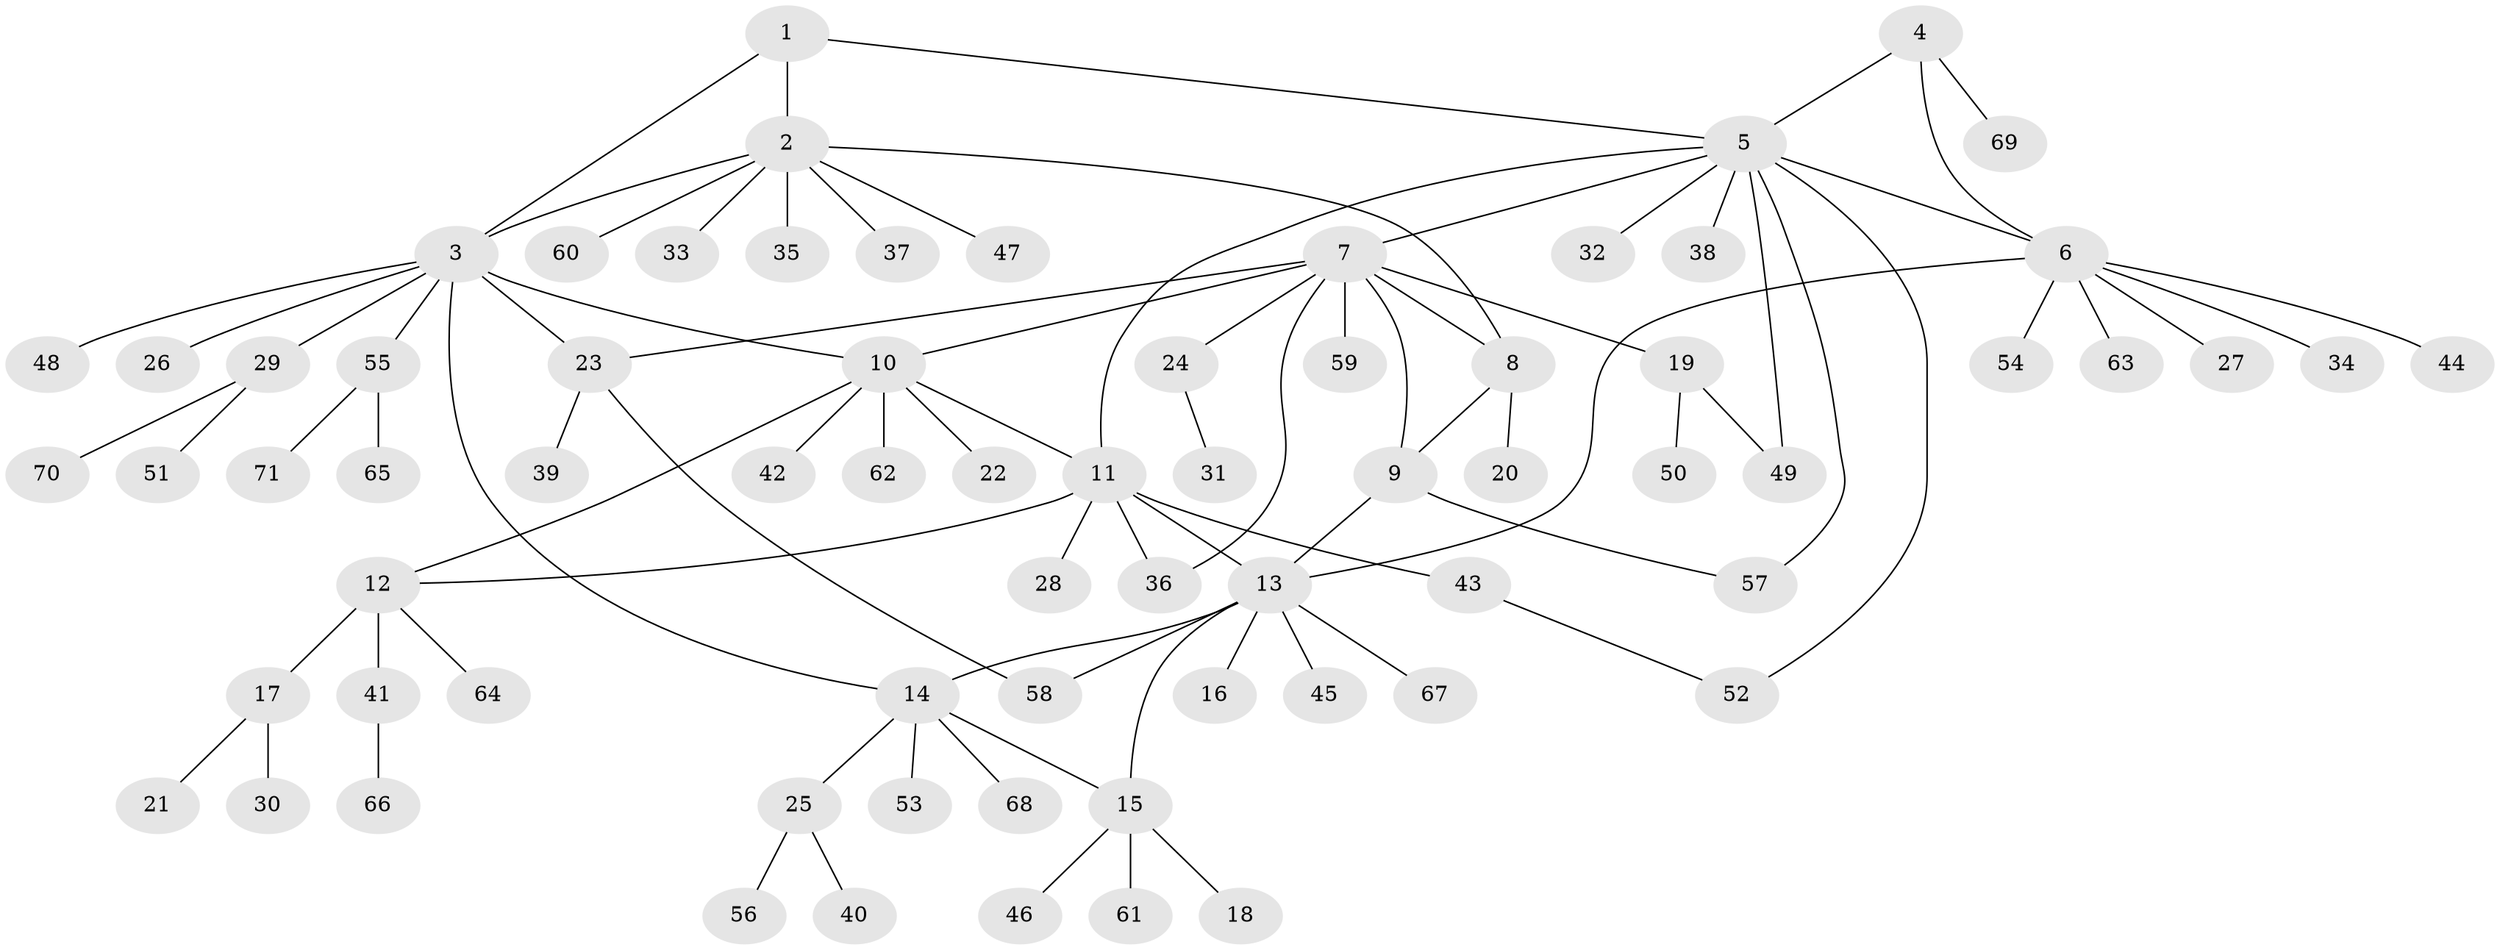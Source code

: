 // coarse degree distribution, {3: 0.04081632653061224, 7: 0.04081632653061224, 9: 0.04081632653061224, 8: 0.04081632653061224, 4: 0.061224489795918366, 10: 0.02040816326530612, 5: 0.02040816326530612, 2: 0.1836734693877551, 1: 0.5510204081632653}
// Generated by graph-tools (version 1.1) at 2025/19/03/04/25 18:19:46]
// undirected, 71 vertices, 87 edges
graph export_dot {
graph [start="1"]
  node [color=gray90,style=filled];
  1;
  2;
  3;
  4;
  5;
  6;
  7;
  8;
  9;
  10;
  11;
  12;
  13;
  14;
  15;
  16;
  17;
  18;
  19;
  20;
  21;
  22;
  23;
  24;
  25;
  26;
  27;
  28;
  29;
  30;
  31;
  32;
  33;
  34;
  35;
  36;
  37;
  38;
  39;
  40;
  41;
  42;
  43;
  44;
  45;
  46;
  47;
  48;
  49;
  50;
  51;
  52;
  53;
  54;
  55;
  56;
  57;
  58;
  59;
  60;
  61;
  62;
  63;
  64;
  65;
  66;
  67;
  68;
  69;
  70;
  71;
  1 -- 2;
  1 -- 3;
  1 -- 5;
  2 -- 3;
  2 -- 8;
  2 -- 33;
  2 -- 35;
  2 -- 37;
  2 -- 47;
  2 -- 60;
  3 -- 10;
  3 -- 14;
  3 -- 23;
  3 -- 26;
  3 -- 29;
  3 -- 48;
  3 -- 55;
  4 -- 5;
  4 -- 6;
  4 -- 69;
  5 -- 6;
  5 -- 7;
  5 -- 11;
  5 -- 32;
  5 -- 38;
  5 -- 49;
  5 -- 52;
  5 -- 57;
  6 -- 13;
  6 -- 27;
  6 -- 34;
  6 -- 44;
  6 -- 54;
  6 -- 63;
  7 -- 8;
  7 -- 9;
  7 -- 10;
  7 -- 19;
  7 -- 23;
  7 -- 24;
  7 -- 36;
  7 -- 59;
  8 -- 9;
  8 -- 20;
  9 -- 13;
  9 -- 57;
  10 -- 11;
  10 -- 12;
  10 -- 22;
  10 -- 42;
  10 -- 62;
  11 -- 12;
  11 -- 13;
  11 -- 28;
  11 -- 36;
  11 -- 43;
  12 -- 17;
  12 -- 41;
  12 -- 64;
  13 -- 14;
  13 -- 15;
  13 -- 16;
  13 -- 45;
  13 -- 58;
  13 -- 67;
  14 -- 15;
  14 -- 25;
  14 -- 53;
  14 -- 68;
  15 -- 18;
  15 -- 46;
  15 -- 61;
  17 -- 21;
  17 -- 30;
  19 -- 49;
  19 -- 50;
  23 -- 39;
  23 -- 58;
  24 -- 31;
  25 -- 40;
  25 -- 56;
  29 -- 51;
  29 -- 70;
  41 -- 66;
  43 -- 52;
  55 -- 65;
  55 -- 71;
}
